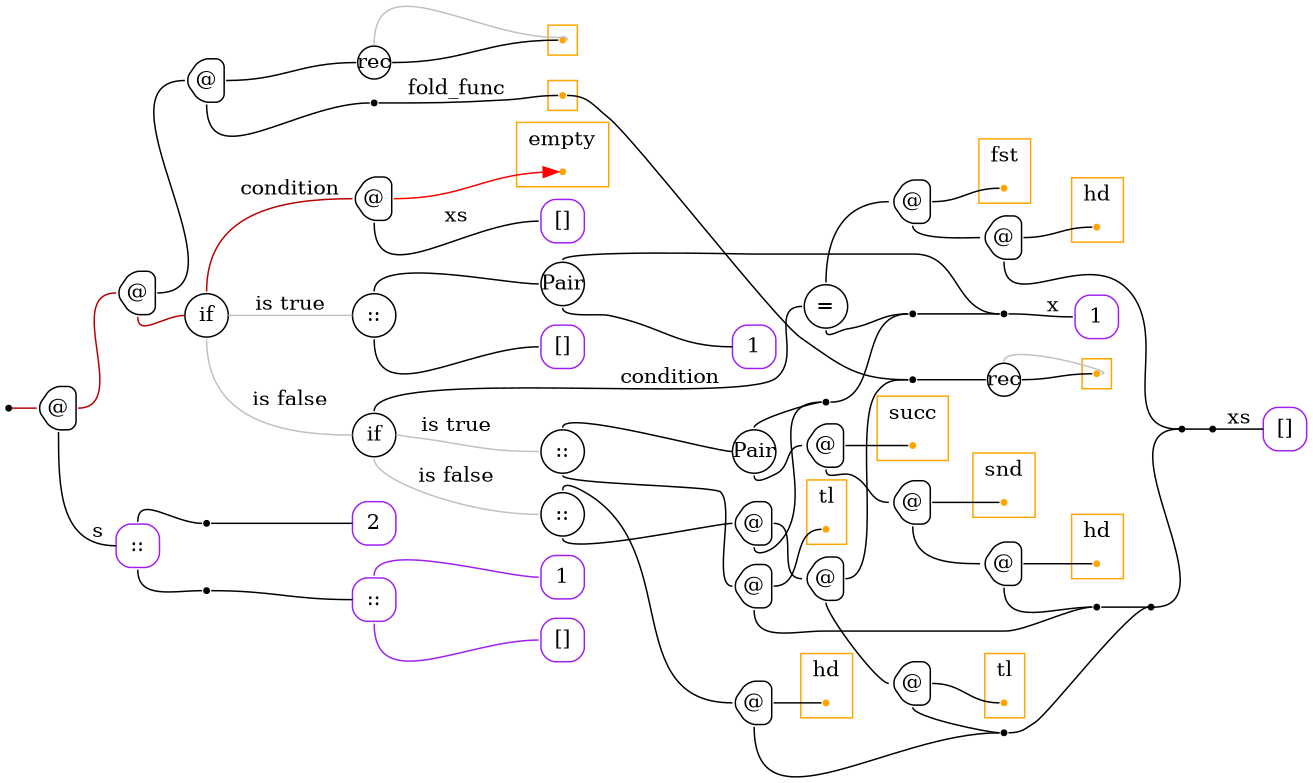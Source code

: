 digraph G {
  rankdir=LR;
  edge[arrowhead=none,arrowtail=none];
  node[fixedsize=true,shape=circle]
  size="9.201041666666667,5.219270833333334";
  labeldistance=0;
  nodesep=.175;
  ranksep=.175;

 nd1[shape=point];
   nd15[label="1",tooltip="nd15-ConstGraph",style=rounded,orientation=90,shape=square,width=.4,height=.4,color="purple"];
   nd21[label="2",tooltip="nd21-ConstGraph",style=rounded,orientation=90,shape=square,width=.4,height=.4,color="purple"];
   nd27[label="1",tooltip="nd27-ConstGraph",style=rounded,orientation=90,shape=square,width=.4,height=.4,color="purple"];
   nd32[label="[]",tooltip="nd32-ConstEmptyGraph",style=rounded,orientation=90,shape=square,width=.4,height=.4,color="purple"];
   nd363[label="::",tooltip="nd363-ConstListGraph",style=rounded,orientation=90,shape=square,width=.4,height=.4,color="purple"];
 subgraph cluster_nd174 {
   graph[style=fill,color="orange"];
   ndcluster_nd174[tooltip="nd174",orientation=90,shape=point,color="orange"];
 };
 nd379[label="rec",tooltip="nd379-RecurGraph",style=rounded,width=.3,height=.3,color="#000000"];
   subgraph cluster_nd383 {
     graph[style=fill,color="orange"];
     ndcluster_nd383[tooltip="nd383",orientation=90,shape=point,color="orange"];
   };
   nd159[label="[]",tooltip="nd159-ConstEmptyGraph",style=rounded,orientation=90,shape=square,width=.4,height=.4,color="purple"];
 nd484[label="rec",tooltip="nd484-RecurGraph",style=rounded,width=.3,height=.3,color="#000000"];
   subgraph cluster_nd488 {
     graph[style=fill,color="orange"];
     ndcluster_nd488[tooltip="nd488",orientation=90,shape=point,color="orange"];
   };
 nd85[label="@",tooltip="nd85-AppGraph",style=rounded,orientation=90,shape=house,width=.4,height=.4,color="#000000"];
 nd86[label="@",tooltip="nd86-AppGraph",style=rounded,orientation=90,shape=house,width=.4,height=.4,color="#000000"];
 nd87[label="@",tooltip="nd87-AppGraph",style=rounded,orientation=90,shape=house,width=.4,height=.4,color="#000000"];
 nd119[label=" ",tooltip="nd119-ContractGraph",style=rounded,orientation=90,shape=point];
   nd565[label="::",tooltip="nd565-ConstListGraph",style=rounded,orientation=90,shape=square,width=.4,height=.4,color="purple"];
 nd568[label=" ",tooltip="nd568-ContractGraph",style=rounded,orientation=90,shape=point];
 nd569[label=" ",tooltip="nd569-ContractGraph",style=rounded,orientation=90,shape=point];
 nd673[label=" ",tooltip="nd673-ContractGraph",style=rounded,orientation=90,shape=point];
 nd579[label="if",tooltip="nd579-IfGraph",style=rounded,width=.4,height=.4,color="#000000"];
 nd580[label="@",tooltip="nd580-AppGraph",style=rounded,orientation=90,shape=house,width=.4,height=.4,color="#000000"];
 subgraph cluster_nd583 {
   graph[style=fill,color="orange",label="empty"];
   ndcluster_nd583[tooltip="nd583",orientation=90,shape=point,color="orange"];
 };
 nd587[label="::",tooltip="nd587-BinOpGraph",style=rounded,width=.4,height=.4,color="#000000"];
 nd588[label="Pair",tooltip="nd588-BinOpGraph",style=rounded,width=.4,height=.4,color="#000000"];
   nd592[label="1",tooltip="nd592-ConstGraph",style=rounded,orientation=90,shape=square,width=.4,height=.4,color="purple"];
   nd596[label="[]",tooltip="nd596-ConstEmptyGraph",style=rounded,orientation=90,shape=square,width=.4,height=.4,color="purple"];
 nd597[label="if",tooltip="nd597-IfGraph",style=rounded,width=.4,height=.4,color="#000000"];
 nd598[label="=",tooltip="nd598-BinOpGraph",style=rounded,width=.4,height=.4,color="#000000"];
 nd599[label="@",tooltip="nd599-AppGraph",style=rounded,orientation=90,shape=house,width=.4,height=.4,color="#000000"];
 subgraph cluster_nd602 {
   graph[style=fill,color="orange",label="fst"];
   ndcluster_nd602[tooltip="nd602",orientation=90,shape=point,color="orange"];
 };
 nd606[label="@",tooltip="nd606-AppGraph",style=rounded,orientation=90,shape=house,width=.4,height=.4,color="#000000"];
 subgraph cluster_nd609 {
   graph[style=fill,color="orange",label="hd"];
   ndcluster_nd609[tooltip="nd609",orientation=90,shape=point,color="orange"];
 };
 nd613[label="::",tooltip="nd613-BinOpGraph",style=rounded,width=.4,height=.4,color="#000000"];
 nd614[label="Pair",tooltip="nd614-BinOpGraph",style=rounded,width=.4,height=.4,color="#000000"];
 nd615[label="@",tooltip="nd615-AppGraph",style=rounded,orientation=90,shape=house,width=.4,height=.4,color="#000000"];
 subgraph cluster_nd618 {
   graph[style=fill,color="orange",label="succ"];
   ndcluster_nd618[tooltip="nd618",orientation=90,shape=point,color="orange"];
 };
 nd622[label="@",tooltip="nd622-AppGraph",style=rounded,orientation=90,shape=house,width=.4,height=.4,color="#000000"];
 subgraph cluster_nd625 {
   graph[style=fill,color="orange",label="snd"];
   ndcluster_nd625[tooltip="nd625",orientation=90,shape=point,color="orange"];
 };
 nd629[label="@",tooltip="nd629-AppGraph",style=rounded,orientation=90,shape=house,width=.4,height=.4,color="#000000"];
 subgraph cluster_nd632 {
   graph[style=fill,color="orange",label="hd"];
   ndcluster_nd632[tooltip="nd632",orientation=90,shape=point,color="orange"];
 };
 nd636[label="@",tooltip="nd636-AppGraph",style=rounded,orientation=90,shape=house,width=.4,height=.4,color="#000000"];
 subgraph cluster_nd639 {
   graph[style=fill,color="orange",label="tl"];
   ndcluster_nd639[tooltip="nd639",orientation=90,shape=point,color="orange"];
 };
 nd643[label=" ",tooltip="nd643-ContractGraph",style=rounded,orientation=90,shape=point];
 nd644[label="::",tooltip="nd644-BinOpGraph",style=rounded,width=.4,height=.4,color="#000000"];
 nd645[label="@",tooltip="nd645-AppGraph",style=rounded,orientation=90,shape=house,width=.4,height=.4,color="#000000"];
 subgraph cluster_nd648 {
   graph[style=fill,color="orange",label="hd"];
   ndcluster_nd648[tooltip="nd648",orientation=90,shape=point,color="orange"];
 };
 nd652[label="@",tooltip="nd652-AppGraph",style=rounded,orientation=90,shape=house,width=.4,height=.4,color="#000000"];
 nd653[label="@",tooltip="nd653-AppGraph",style=rounded,orientation=90,shape=house,width=.4,height=.4,color="#000000"];
 nd655[label="@",tooltip="nd655-AppGraph",style=rounded,orientation=90,shape=house,width=.4,height=.4,color="#000000"];
 subgraph cluster_nd658 {
   graph[style=fill,color="orange",label="tl"];
   ndcluster_nd658[tooltip="nd658",orientation=90,shape=point,color="orange"];
 };
 nd663[label=" ",tooltip="nd663-ContractGraph",style=rounded,orientation=90,shape=point];
 nd664[label=" ",tooltip="nd664-ContractGraph",style=rounded,orientation=90,shape=point];
 nd665[label=" ",tooltip="nd665-ContractGraph",style=rounded,orientation=90,shape=point];
 nd666[label=" ",tooltip="nd666-ContractGraph",style=rounded,orientation=90,shape=point];
 nd667[label=" ",tooltip="nd667-ContractGraph",style=rounded,orientation=90,shape=point];
 nd668[label=" ",tooltip="nd668-ContractGraph",style=rounded,orientation=90,shape=point];
 nd669[label=" ",tooltip="nd669-ContractGraph",style=rounded,orientation=90,shape=point];
   nd677[label="[]",tooltip="nd677-ConstEmptyGraph",style=rounded,orientation=90,shape=square,width=.4,height=.4,color="purple"];

  nd363->nd27[tailport=n,headport=w,color=purple,arrowhead=none,arrowtail=none];
  nd363->nd32[tailport=s,headport=w,color=purple,arrowhead=none,arrowtail=none];
  nd87->nd484[tailport=e,headport=w,color=black,arrowhead=none,arrowtail=none];
  nd86->nd87[tailport=e,headport=w];
  nd87->nd119[tailport=s,headport=w];
  nd85->nd565[label="s",tailport=s,headport=w];
  nd85->nd86[tailport=e,headport=w,color="#b70000",arrowhead=none,arrowtail=none];
  nd1->nd85[label="",tailport=e,headport=w,color="#b70000",arrowhead=none,arrowtail=none];
  nd119->ndcluster_nd174[label="fold_func",tailport=e,headport=w];
  ndcluster_nd174->nd673[tailport=e,headport=w];
  nd673->nd379[tailport=e,headport=w,color=black,arrowhead=none,arrowtail=none];
  nd568->nd21[tailport=e,headport=w];
  nd569->nd363[tailport=e,headport=w];
  nd379->ndcluster_nd383[dir=back,headport=e,tailport=n,color=grey,arrowhead=none,arrowtail=none];
  nd379->ndcluster_nd383[tailport=e,headport=w];
  nd484->ndcluster_nd488[dir=back,headport=e,tailport=n,color=grey,arrowhead=none,arrowtail=none];
  nd484->ndcluster_nd488[tailport=e,headport=w];
  nd565->nd568[tailport=n,headport=w];
  nd565->nd569[tailport=s,headport=w];
  nd580->ndcluster_nd583[tailport=e,headport=w,color=red,arrowhead=normal];
  nd588->nd592[tailport=s,headport=w];
  nd587->nd588[tailport=n,headport=w];
  nd587->nd596[tailport=s,headport=w];
  nd606->ndcluster_nd609[tailport=e,headport=w];
  nd599->ndcluster_nd602[tailport=e,headport=w];
  nd599->nd606[tailport=s,headport=w];
  nd598->nd599[tailport=n,headport=w];
  nd629->ndcluster_nd632[tailport=e,headport=w];
  nd622->ndcluster_nd625[tailport=e,headport=w];
  nd622->nd629[tailport=s,headport=w];
  nd615->ndcluster_nd618[tailport=e,headport=w];
  nd615->nd622[tailport=s,headport=w];
  nd614->nd615[tailport=s,headport=w];
  nd636->ndcluster_nd639[tailport=e,headport=w];
  nd613->nd614[tailport=n,headport=w];
  nd613->nd636[tailport=s,headport=w];
  nd636->nd643[tailport=s,headport=w];
  nd629->nd643[tailport=s,headport=w];
  nd645->ndcluster_nd648[tailport=e,headport=w];
  nd655->ndcluster_nd658[tailport=e,headport=w];
  nd653->nd673[tailport=e,headport=w];
  nd653->nd655[tailport=s,headport=w];
  nd652->nd653[tailport=e,headport=w];
  nd644->nd645[tailport=n,headport=w];
  nd644->nd652[tailport=s,headport=w];
  nd655->nd663[tailport=s,headport=w];
  nd645->nd663[tailport=s,headport=w];
  nd597->nd598[label="condition",tailport=n,headport=w];
  nd597->nd613[label="is true",tailport=e,headport=w,color=grey,arrowhead=none,arrowtail=none];
  nd597->nd644[label="is false",tailport=s,headport=w,color=grey,arrowhead=none,arrowtail=none];
  nd652->nd664[tailport=s,headport=w];
  nd614->nd664[tailport=n,headport=w];
  nd663->nd665[tailport=e,headport=w];
  nd643->nd665[tailport=e,headport=w];
  nd598->nd666[tailport=s,headport=w];
  nd664->nd666[tailport=e,headport=w];
  nd606->nd667[tailport=s,headport=w];
  nd665->nd667[tailport=e,headport=w];
  nd579->nd580[label="condition",tailport=n,headport=w,color="#b70000",arrowhead=none,arrowtail=none];
  nd579->nd587[label="is true",tailport=e,headport=w,color=grey,arrowhead=none,arrowtail=none];
  nd579->nd597[label="is false",tailport=s,headport=w,color=grey,arrowhead=none,arrowtail=none];
  nd666->nd668[tailport=e,headport=w];
  nd588->nd668[tailport=n,headport=w];
  nd580->nd677[label="xs",tailport=s,headport=w];
  nd667->nd669[tailport=e,headport=w];
  nd86->nd579[tailport=s,headport=w,color="#b70000",arrowhead=none,arrowtail=none];
  nd668->nd15[label="x",tailport=e,headport=w];
  nd669->nd159[label="xs",tailport=e,headport=w];
}